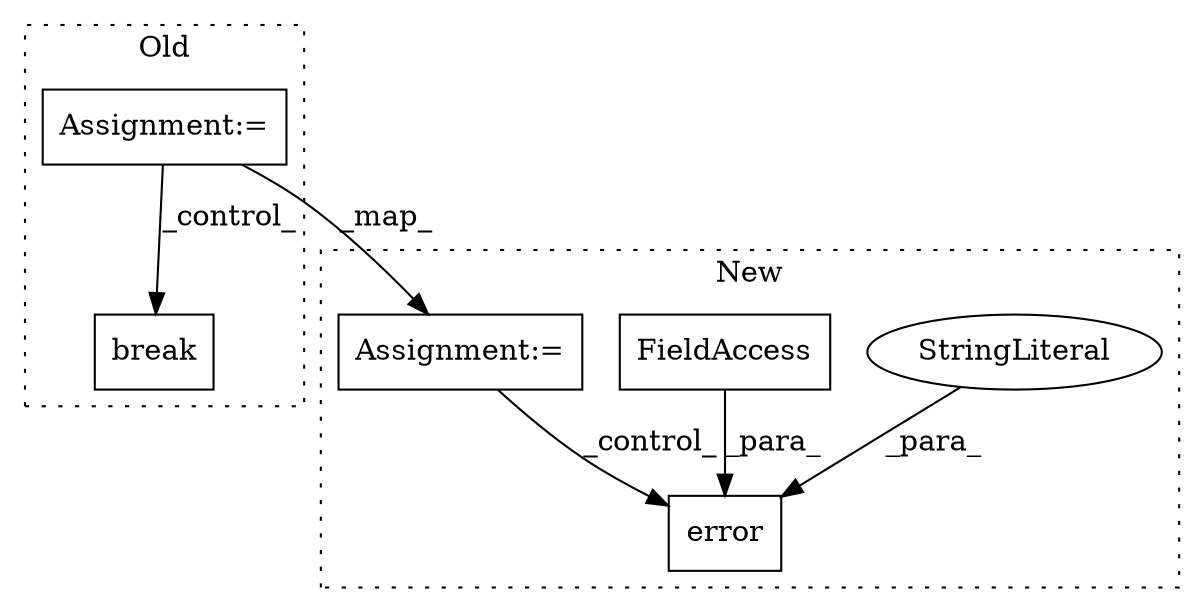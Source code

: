 digraph G {
subgraph cluster0 {
1 [label="break" a="10" s="2937" l="6" shape="box"];
5 [label="Assignment:=" a="7" s="2398" l="1" shape="box"];
label = "Old";
style="dotted";
}
subgraph cluster1 {
2 [label="error" a="32" s="2977,3066" l="6,1" shape="box"];
3 [label="StringLiteral" a="45" s="2983" l="60" shape="ellipse"];
4 [label="FieldAccess" a="22" s="3056" l="10" shape="box"];
6 [label="Assignment:=" a="7" s="2486" l="1" shape="box"];
label = "New";
style="dotted";
}
3 -> 2 [label="_para_"];
4 -> 2 [label="_para_"];
5 -> 6 [label="_map_"];
5 -> 1 [label="_control_"];
6 -> 2 [label="_control_"];
}
